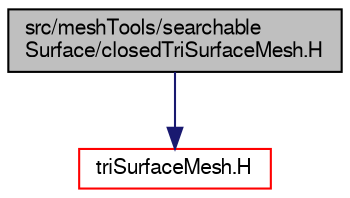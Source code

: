 digraph "src/meshTools/searchableSurface/closedTriSurfaceMesh.H"
{
  bgcolor="transparent";
  edge [fontname="FreeSans",fontsize="10",labelfontname="FreeSans",labelfontsize="10"];
  node [fontname="FreeSans",fontsize="10",shape=record];
  Node1 [label="src/meshTools/searchable\lSurface/closedTriSurfaceMesh.H",height=0.2,width=0.4,color="black", fillcolor="grey75", style="filled" fontcolor="black"];
  Node1 -> Node2 [color="midnightblue",fontsize="10",style="solid",fontname="FreeSans"];
  Node2 [label="triSurfaceMesh.H",height=0.2,width=0.4,color="red",URL="$a06906.html"];
}
